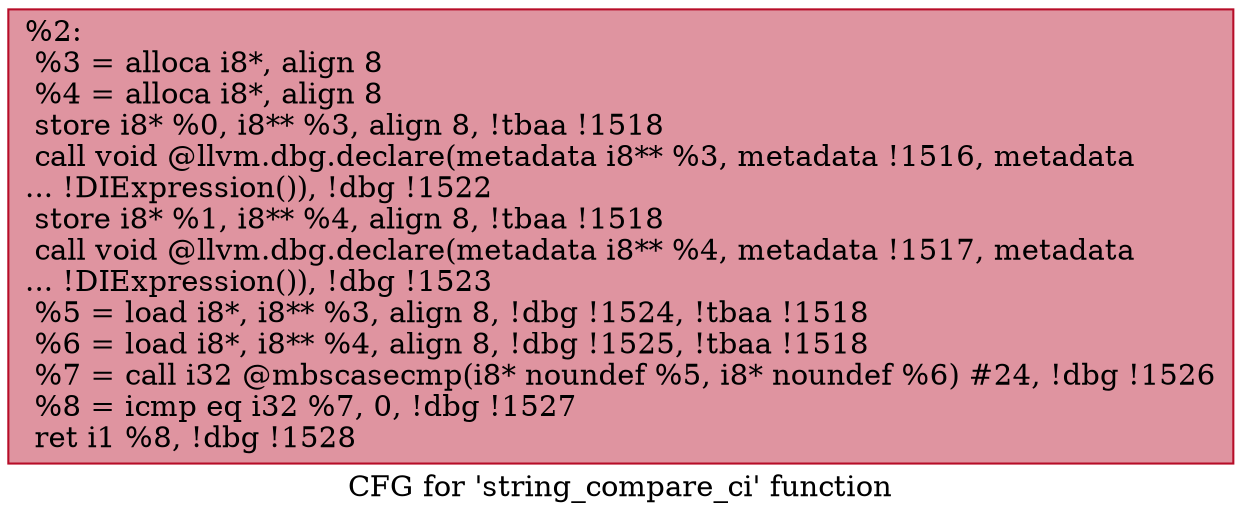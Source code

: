 digraph "CFG for 'string_compare_ci' function" {
	label="CFG for 'string_compare_ci' function";

	Node0x2433c10 [shape=record,color="#b70d28ff", style=filled, fillcolor="#b70d2870",label="{%2:\l  %3 = alloca i8*, align 8\l  %4 = alloca i8*, align 8\l  store i8* %0, i8** %3, align 8, !tbaa !1518\l  call void @llvm.dbg.declare(metadata i8** %3, metadata !1516, metadata\l... !DIExpression()), !dbg !1522\l  store i8* %1, i8** %4, align 8, !tbaa !1518\l  call void @llvm.dbg.declare(metadata i8** %4, metadata !1517, metadata\l... !DIExpression()), !dbg !1523\l  %5 = load i8*, i8** %3, align 8, !dbg !1524, !tbaa !1518\l  %6 = load i8*, i8** %4, align 8, !dbg !1525, !tbaa !1518\l  %7 = call i32 @mbscasecmp(i8* noundef %5, i8* noundef %6) #24, !dbg !1526\l  %8 = icmp eq i32 %7, 0, !dbg !1527\l  ret i1 %8, !dbg !1528\l}"];
}
